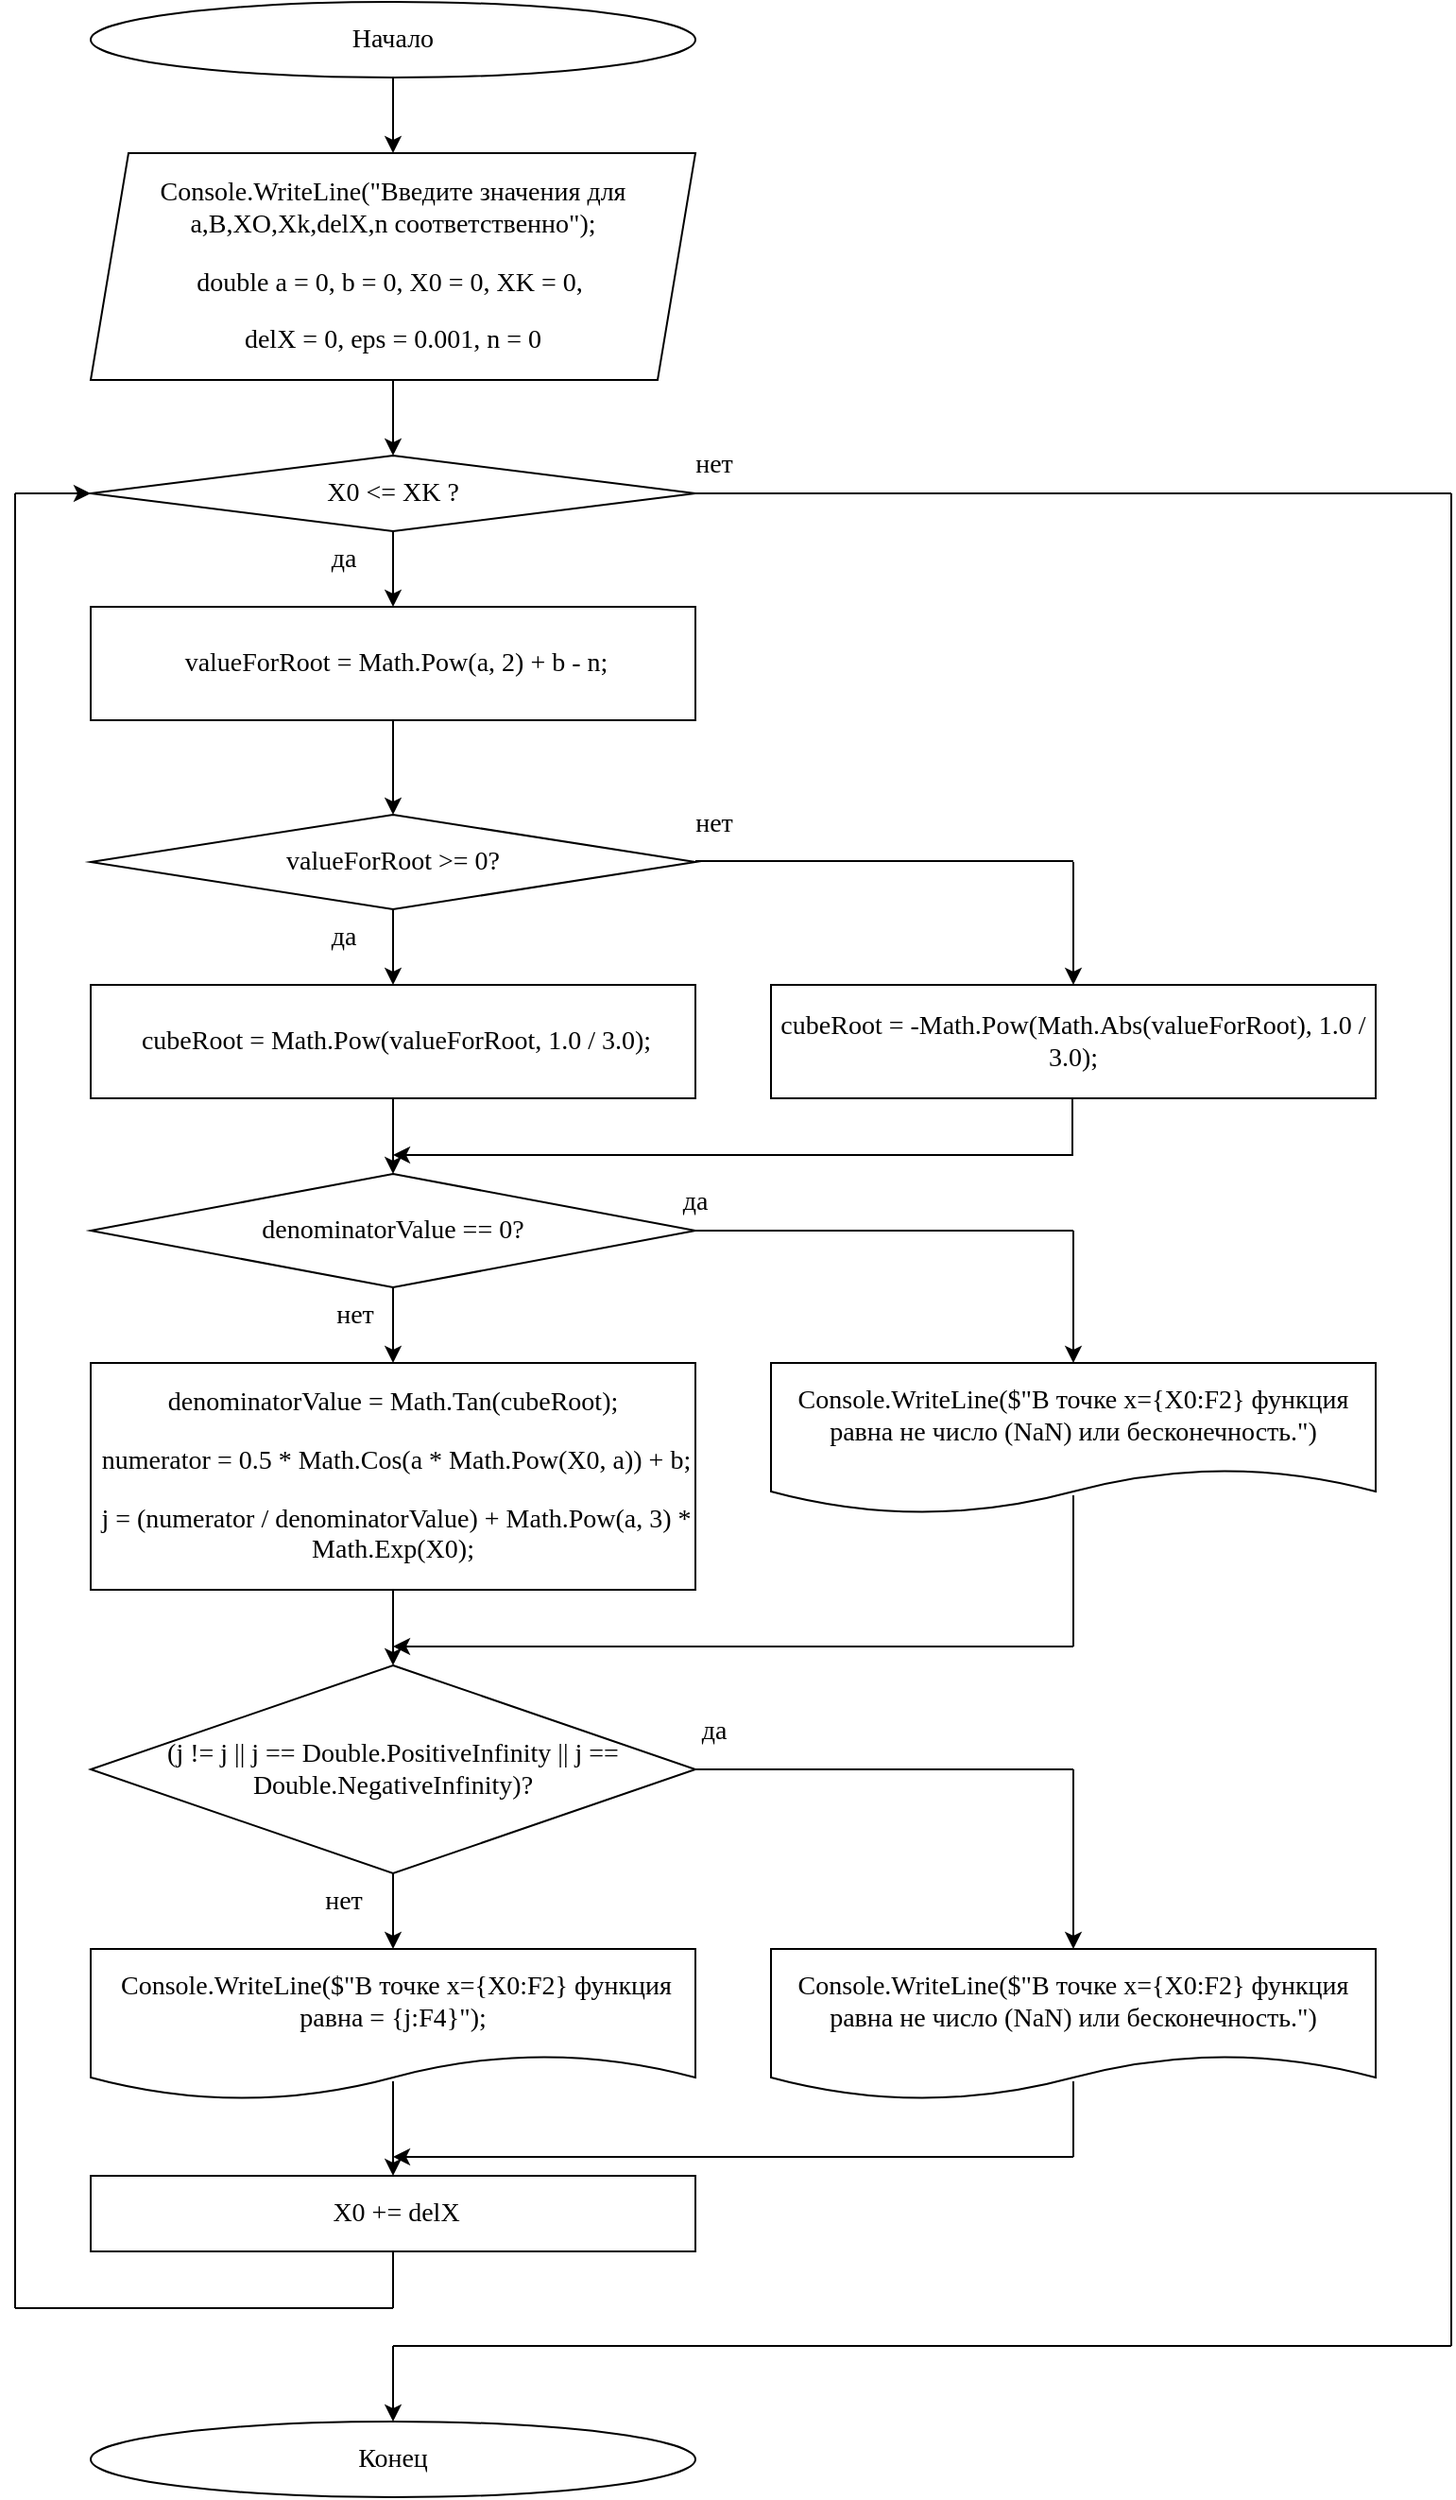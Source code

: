<mxfile version="26.1.0">
  <diagram name="Страница — 1" id="DdyoLKUv60fv7VQdcR84">
    <mxGraphModel dx="1418" dy="777" grid="1" gridSize="10" guides="1" tooltips="1" connect="1" arrows="1" fold="1" page="1" pageScale="1" pageWidth="827" pageHeight="1169" math="0" shadow="0">
      <root>
        <mxCell id="0" />
        <mxCell id="1" parent="0" />
        <mxCell id="n1xbQwnH4i2rBIVr2vaq-2" value="" style="edgeStyle=orthogonalEdgeStyle;rounded=0;orthogonalLoop=1;jettySize=auto;html=1;fontFamily=Times New Roman;fontSize=14;" edge="1" parent="1" source="bnACumZAh6A-GPEMyJIv-1" target="bnACumZAh6A-GPEMyJIv-15">
          <mxGeometry relative="1" as="geometry" />
        </mxCell>
        <mxCell id="bnACumZAh6A-GPEMyJIv-1" value="Начало" style="ellipse;whiteSpace=wrap;html=1;fontFamily=Times New Roman;fontSize=14;" parent="1" vertex="1">
          <mxGeometry x="280" y="280" width="320" height="40" as="geometry" />
        </mxCell>
        <mxCell id="bnACumZAh6A-GPEMyJIv-15" value="&lt;p class=&quot;MsoNormal&quot;&gt;&lt;span style=&quot;background: rgb(255, 255, 255);&quot;&gt;Console&lt;/span&gt;&lt;span style=&quot;background: rgb(255, 255, 255);&quot;&gt;.WriteLine(&lt;/span&gt;&lt;span style=&quot;background: rgb(255, 255, 255);&quot;&gt;&quot;Введите значения для a,B,XO,Xk,delX,n соответственно&quot;&lt;/span&gt;&lt;span style=&quot;background: rgb(255, 255, 255);&quot;&gt;);&lt;/span&gt;&lt;/p&gt;&lt;p class=&quot;MsoNormal&quot;&gt;&lt;span style=&quot;color: light-dark(rgb(0, 0, 0), rgb(255, 255, 255)); background: rgb(255, 255, 255);&quot;&gt;double&lt;/span&gt;&lt;span style=&quot;color: light-dark(rgb(0, 0, 0), rgb(255, 255, 255)); background: rgb(255, 255, 255);&quot;&gt;&amp;nbsp;a = 0, b = 0, X0 = 0, XK = 0,&amp;nbsp;&lt;/span&gt;&lt;/p&gt;&lt;p class=&quot;MsoNormal&quot;&gt;&lt;span style=&quot;color: light-dark(rgb(0, 0, 0), rgb(255, 255, 255)); background: rgb(255, 255, 255);&quot;&gt;delX = 0, eps = 0.001, n = 0&lt;/span&gt;&lt;/p&gt;" style="shape=parallelogram;perimeter=parallelogramPerimeter;whiteSpace=wrap;html=1;fixedSize=1;fontFamily=Times New Roman;fontSize=14;" parent="1" vertex="1">
          <mxGeometry x="280" y="360" width="320" height="120" as="geometry" />
        </mxCell>
        <mxCell id="3u93coA4F01fra3XvXcx-12" value="" style="edgeStyle=orthogonalEdgeStyle;rounded=0;orthogonalLoop=1;jettySize=auto;html=1;fontFamily=Times New Roman;fontSize=14;" parent="1" source="bnACumZAh6A-GPEMyJIv-21" target="3u93coA4F01fra3XvXcx-2" edge="1">
          <mxGeometry relative="1" as="geometry" />
        </mxCell>
        <mxCell id="bnACumZAh6A-GPEMyJIv-21" value="X0 &amp;lt;= XK ?" style="rhombus;whiteSpace=wrap;html=1;fontFamily=Times New Roman;fontSize=14;" parent="1" vertex="1">
          <mxGeometry x="280" y="520" width="320" height="40" as="geometry" />
        </mxCell>
        <mxCell id="n1xbQwnH4i2rBIVr2vaq-16" value="" style="edgeStyle=orthogonalEdgeStyle;rounded=0;orthogonalLoop=1;jettySize=auto;html=1;fontFamily=Times New Roman;fontSize=14;" edge="1" parent="1" source="bnACumZAh6A-GPEMyJIv-23" target="n1xbQwnH4i2rBIVr2vaq-6">
          <mxGeometry relative="1" as="geometry" />
        </mxCell>
        <mxCell id="bnACumZAh6A-GPEMyJIv-23" value="&lt;p class=&quot;MsoNormal&quot;&gt;&lt;font&gt;&lt;span style=&quot;background-color: rgb(255, 255, 255);&quot;&gt;denominatorValue = Math.Tan(cubeRoot);&lt;/span&gt;&lt;/font&gt;&lt;/p&gt;&lt;p class=&quot;MsoNormal&quot;&gt;&lt;font&gt;&lt;span style=&quot;background-color: rgb(255, 255, 255);&quot;&gt;&amp;nbsp;numerator = 0.5 * Math.Cos(a * Math.Pow(X0, a)) + b;&lt;/span&gt;&lt;/font&gt;&lt;/p&gt;&lt;p class=&quot;MsoNormal&quot;&gt;&lt;font&gt;&lt;span style=&quot;background-color: rgb(255, 255, 255);&quot;&gt;&amp;nbsp;j = (numerator / denominatorValue) + Math.Pow(a, 3) * Math.Exp(X0);&lt;/span&gt;&lt;/font&gt;&lt;/p&gt;" style="rounded=0;whiteSpace=wrap;html=1;fontFamily=Times New Roman;fontSize=14;" parent="1" vertex="1">
          <mxGeometry x="280" y="1000" width="320" height="120" as="geometry" />
        </mxCell>
        <mxCell id="bnACumZAh6A-GPEMyJIv-29" value="&lt;p class=&quot;MsoNormal&quot;&gt;&lt;font&gt;&lt;span style=&quot;background: rgb(255, 255, 255);&quot;&gt;&amp;nbsp;&lt;/span&gt;&lt;span style=&quot;background: rgb(255, 255, 255);&quot;&gt;Console&lt;/span&gt;&lt;span style=&quot;background: rgb(255, 255, 255);&quot;&gt;.WriteLine(&lt;/span&gt;&lt;span style=&quot;background: rgb(255, 255, 255);&quot;&gt;$&quot;В точке x=&lt;/span&gt;&lt;span style=&quot;background: rgb(255, 255, 255);&quot;&gt;{X0:&lt;/span&gt;&lt;span style=&quot;background: rgb(255, 255, 255);&quot;&gt;F2&lt;/span&gt;&lt;span style=&quot;background: rgb(255, 255, 255);&quot;&gt;}&lt;/span&gt;&lt;span style=&quot;background: rgb(255, 255, 255);&quot;&gt;&amp;nbsp;функция равна = &lt;/span&gt;&lt;span style=&quot;background: rgb(255, 255, 255);&quot;&gt;{j:&lt;/span&gt;&lt;span style=&quot;background: rgb(255, 255, 255);&quot;&gt;F4&lt;/span&gt;&lt;span style=&quot;background: rgb(255, 255, 255);&quot;&gt;}&lt;/span&gt;&lt;span style=&quot;background: rgb(255, 255, 255);&quot;&gt;&quot;&lt;/span&gt;&lt;span style=&quot;background: rgb(255, 255, 255);&quot;&gt;);&lt;/span&gt;&lt;/font&gt;&lt;span style=&quot;background: rgb(255, 255, 255);&quot;&gt;&lt;/span&gt;&lt;/p&gt;" style="shape=document;whiteSpace=wrap;html=1;boundedLbl=1;fontFamily=Times New Roman;fontSize=14;" parent="1" vertex="1">
          <mxGeometry x="280" y="1310" width="320" height="80" as="geometry" />
        </mxCell>
        <mxCell id="bnACumZAh6A-GPEMyJIv-33" value="&lt;font&gt;&amp;nbsp;X0 += delX&lt;/font&gt;" style="rounded=0;whiteSpace=wrap;html=1;fontFamily=Times New Roman;fontSize=14;" parent="1" vertex="1">
          <mxGeometry x="280" y="1430" width="320" height="40" as="geometry" />
        </mxCell>
        <mxCell id="bnACumZAh6A-GPEMyJIv-46" value="&lt;font&gt;Конец&lt;/font&gt;" style="ellipse;whiteSpace=wrap;html=1;fontFamily=Times New Roman;fontSize=14;" parent="1" vertex="1">
          <mxGeometry x="280" y="1560" width="320" height="40" as="geometry" />
        </mxCell>
        <mxCell id="3u93coA4F01fra3XvXcx-13" value="" style="edgeStyle=orthogonalEdgeStyle;rounded=0;orthogonalLoop=1;jettySize=auto;html=1;fontFamily=Times New Roman;fontSize=14;" parent="1" source="3u93coA4F01fra3XvXcx-2" target="3u93coA4F01fra3XvXcx-3" edge="1">
          <mxGeometry relative="1" as="geometry" />
        </mxCell>
        <mxCell id="3u93coA4F01fra3XvXcx-2" value="&lt;div&gt;&amp;nbsp;valueForRoot = Math.Pow(a, 2) + b - n;&lt;/div&gt;" style="rounded=0;whiteSpace=wrap;html=1;fontFamily=Times New Roman;fontSize=14;" parent="1" vertex="1">
          <mxGeometry x="280" y="600" width="320" height="60" as="geometry" />
        </mxCell>
        <mxCell id="3u93coA4F01fra3XvXcx-14" value="" style="edgeStyle=orthogonalEdgeStyle;rounded=0;orthogonalLoop=1;jettySize=auto;html=1;fontFamily=Times New Roman;fontSize=14;" parent="1" source="3u93coA4F01fra3XvXcx-3" target="3u93coA4F01fra3XvXcx-4" edge="1">
          <mxGeometry relative="1" as="geometry" />
        </mxCell>
        <mxCell id="3u93coA4F01fra3XvXcx-3" value="valueForRoot &amp;gt;= 0?" style="rhombus;whiteSpace=wrap;html=1;fontFamily=Times New Roman;fontSize=14;" parent="1" vertex="1">
          <mxGeometry x="280" y="710" width="320" height="50" as="geometry" />
        </mxCell>
        <mxCell id="n1xbQwnH4i2rBIVr2vaq-11" value="" style="edgeStyle=orthogonalEdgeStyle;rounded=0;orthogonalLoop=1;jettySize=auto;html=1;fontFamily=Times New Roman;fontSize=14;" edge="1" parent="1" source="3u93coA4F01fra3XvXcx-4" target="n1xbQwnH4i2rBIVr2vaq-9">
          <mxGeometry relative="1" as="geometry" />
        </mxCell>
        <mxCell id="3u93coA4F01fra3XvXcx-4" value="&amp;nbsp;cubeRoot = Math.Pow(valueForRoot, 1.0 / 3.0);" style="rounded=0;whiteSpace=wrap;html=1;fontFamily=Times New Roman;fontSize=14;" parent="1" vertex="1">
          <mxGeometry x="280" y="800" width="320" height="60" as="geometry" />
        </mxCell>
        <mxCell id="3u93coA4F01fra3XvXcx-5" value="" style="endArrow=none;html=1;rounded=0;fontFamily=Times New Roman;fontSize=14;" parent="1" edge="1">
          <mxGeometry width="50" height="50" relative="1" as="geometry">
            <mxPoint x="600" y="734.5" as="sourcePoint" />
            <mxPoint x="800" y="734.5" as="targetPoint" />
            <Array as="points">
              <mxPoint x="700" y="734.5" />
            </Array>
          </mxGeometry>
        </mxCell>
        <mxCell id="3u93coA4F01fra3XvXcx-6" value="cubeRoot = -Math.Pow(Math.Abs(valueForRoot), 1.0 / 3.0);" style="rounded=0;whiteSpace=wrap;html=1;fontFamily=Times New Roman;fontSize=14;" parent="1" vertex="1">
          <mxGeometry x="640" y="800" width="320" height="60" as="geometry" />
        </mxCell>
        <mxCell id="3u93coA4F01fra3XvXcx-8" value="" style="endArrow=none;html=1;rounded=0;fontFamily=Times New Roman;fontSize=14;" parent="1" edge="1">
          <mxGeometry width="50" height="50" relative="1" as="geometry">
            <mxPoint x="799.5" y="890" as="sourcePoint" />
            <mxPoint x="799.5" y="860" as="targetPoint" />
          </mxGeometry>
        </mxCell>
        <mxCell id="3u93coA4F01fra3XvXcx-15" value="" style="endArrow=classic;html=1;rounded=0;entryX=0.5;entryY=0;entryDx=0;entryDy=0;fontFamily=Times New Roman;fontSize=14;" parent="1" target="3u93coA4F01fra3XvXcx-6" edge="1">
          <mxGeometry width="50" height="50" relative="1" as="geometry">
            <mxPoint x="800" y="735" as="sourcePoint" />
            <mxPoint x="850" y="685" as="targetPoint" />
          </mxGeometry>
        </mxCell>
        <mxCell id="3u93coA4F01fra3XvXcx-22" value="" style="endArrow=classic;html=1;rounded=0;entryX=0;entryY=0.5;entryDx=0;entryDy=0;fontFamily=Times New Roman;fontSize=14;" parent="1" target="bnACumZAh6A-GPEMyJIv-21" edge="1">
          <mxGeometry width="50" height="50" relative="1" as="geometry">
            <mxPoint x="240" y="540" as="sourcePoint" />
            <mxPoint x="290" y="490" as="targetPoint" />
          </mxGeometry>
        </mxCell>
        <mxCell id="3u93coA4F01fra3XvXcx-29" value="&lt;font&gt;нет&lt;/font&gt;" style="text;html=1;align=center;verticalAlign=middle;whiteSpace=wrap;rounded=0;fontFamily=Times New Roman;fontSize=14;" parent="1" vertex="1">
          <mxGeometry x="580" y="510" width="60" height="30" as="geometry" />
        </mxCell>
        <mxCell id="3u93coA4F01fra3XvXcx-30" value="&lt;font&gt;да&lt;/font&gt;" style="text;html=1;align=center;verticalAlign=middle;whiteSpace=wrap;rounded=0;fontFamily=Times New Roman;fontSize=14;" parent="1" vertex="1">
          <mxGeometry x="384" y="560" width="60" height="30" as="geometry" />
        </mxCell>
        <mxCell id="3u93coA4F01fra3XvXcx-31" value="&lt;font&gt;нет&lt;/font&gt;" style="text;html=1;align=center;verticalAlign=middle;whiteSpace=wrap;rounded=0;fontFamily=Times New Roman;fontSize=14;" parent="1" vertex="1">
          <mxGeometry x="580" y="700" width="60" height="30" as="geometry" />
        </mxCell>
        <mxCell id="3u93coA4F01fra3XvXcx-32" value="&lt;font&gt;да&lt;/font&gt;" style="text;html=1;align=center;verticalAlign=middle;whiteSpace=wrap;rounded=0;fontFamily=Times New Roman;fontSize=14;" parent="1" vertex="1">
          <mxGeometry x="384" y="760" width="60" height="30" as="geometry" />
        </mxCell>
        <mxCell id="n1xbQwnH4i2rBIVr2vaq-4" value="" style="endArrow=classic;html=1;rounded=0;entryX=0.5;entryY=0;entryDx=0;entryDy=0;fontFamily=Times New Roman;fontSize=14;" edge="1" parent="1" target="bnACumZAh6A-GPEMyJIv-21">
          <mxGeometry width="50" height="50" relative="1" as="geometry">
            <mxPoint x="440" y="480" as="sourcePoint" />
            <mxPoint x="490" y="430" as="targetPoint" />
          </mxGeometry>
        </mxCell>
        <mxCell id="n1xbQwnH4i2rBIVr2vaq-17" value="" style="edgeStyle=orthogonalEdgeStyle;rounded=0;orthogonalLoop=1;jettySize=auto;html=1;fontFamily=Times New Roman;fontSize=14;" edge="1" parent="1" source="n1xbQwnH4i2rBIVr2vaq-6" target="bnACumZAh6A-GPEMyJIv-29">
          <mxGeometry relative="1" as="geometry" />
        </mxCell>
        <mxCell id="n1xbQwnH4i2rBIVr2vaq-6" value="(j != j || j == Double.PositiveInfinity || j == Double.NegativeInfinity)?" style="rhombus;whiteSpace=wrap;html=1;fontFamily=Times New Roman;fontSize=14;" vertex="1" parent="1">
          <mxGeometry x="280" y="1160" width="320" height="110" as="geometry" />
        </mxCell>
        <mxCell id="n1xbQwnH4i2rBIVr2vaq-8" value="&lt;p class=&quot;MsoNormal&quot;&gt;&lt;span style=&quot;background-color: rgb(255, 255, 255);&quot;&gt;Console.WriteLine($&quot;В точке x={X0:F2} функция равна не число (NaN) или бесконечность.&quot;)&lt;/span&gt;&lt;/p&gt;" style="shape=document;whiteSpace=wrap;html=1;boundedLbl=1;fontFamily=Times New Roman;fontSize=14;" vertex="1" parent="1">
          <mxGeometry x="640" y="1310" width="320" height="80" as="geometry" />
        </mxCell>
        <mxCell id="n1xbQwnH4i2rBIVr2vaq-13" value="" style="edgeStyle=orthogonalEdgeStyle;rounded=0;orthogonalLoop=1;jettySize=auto;html=1;fontFamily=Times New Roman;fontSize=14;" edge="1" parent="1" source="n1xbQwnH4i2rBIVr2vaq-9" target="bnACumZAh6A-GPEMyJIv-23">
          <mxGeometry relative="1" as="geometry" />
        </mxCell>
        <mxCell id="n1xbQwnH4i2rBIVr2vaq-9" value="denominatorValue == 0?" style="rhombus;whiteSpace=wrap;html=1;fontFamily=Times New Roman;fontSize=14;" vertex="1" parent="1">
          <mxGeometry x="280" y="900" width="320" height="60" as="geometry" />
        </mxCell>
        <mxCell id="n1xbQwnH4i2rBIVr2vaq-10" value="&lt;p class=&quot;MsoNormal&quot;&gt;&lt;span style=&quot;background-color: rgb(255, 255, 255);&quot;&gt;Console.WriteLine($&quot;В точке x={X0:F2} функция равна не число (NaN) или бесконечность.&quot;)&lt;/span&gt;&lt;/p&gt;" style="shape=document;whiteSpace=wrap;html=1;boundedLbl=1;fontFamily=Times New Roman;fontSize=14;" vertex="1" parent="1">
          <mxGeometry x="640" y="1000" width="320" height="80" as="geometry" />
        </mxCell>
        <mxCell id="n1xbQwnH4i2rBIVr2vaq-12" value="" style="endArrow=classic;html=1;rounded=0;fontFamily=Times New Roman;fontSize=14;" edge="1" parent="1">
          <mxGeometry width="50" height="50" relative="1" as="geometry">
            <mxPoint x="800" y="890" as="sourcePoint" />
            <mxPoint x="440" y="890" as="targetPoint" />
          </mxGeometry>
        </mxCell>
        <mxCell id="n1xbQwnH4i2rBIVr2vaq-14" value="" style="endArrow=none;html=1;rounded=0;fontFamily=Times New Roman;fontSize=14;" edge="1" parent="1">
          <mxGeometry width="50" height="50" relative="1" as="geometry">
            <mxPoint x="600" y="930" as="sourcePoint" />
            <mxPoint x="800" y="930" as="targetPoint" />
          </mxGeometry>
        </mxCell>
        <mxCell id="n1xbQwnH4i2rBIVr2vaq-15" value="" style="endArrow=classic;html=1;rounded=0;fontFamily=Times New Roman;fontSize=14;" edge="1" parent="1" target="n1xbQwnH4i2rBIVr2vaq-10">
          <mxGeometry width="50" height="50" relative="1" as="geometry">
            <mxPoint x="800" y="930" as="sourcePoint" />
            <mxPoint x="850" y="880" as="targetPoint" />
          </mxGeometry>
        </mxCell>
        <mxCell id="n1xbQwnH4i2rBIVr2vaq-18" value="" style="endArrow=none;html=1;rounded=0;fontFamily=Times New Roman;fontSize=14;" edge="1" parent="1">
          <mxGeometry width="50" height="50" relative="1" as="geometry">
            <mxPoint x="600" y="1215" as="sourcePoint" />
            <mxPoint x="800" y="1215" as="targetPoint" />
          </mxGeometry>
        </mxCell>
        <mxCell id="n1xbQwnH4i2rBIVr2vaq-19" value="" style="endArrow=classic;html=1;rounded=0;entryX=0.5;entryY=0;entryDx=0;entryDy=0;fontFamily=Times New Roman;fontSize=14;" edge="1" parent="1" target="n1xbQwnH4i2rBIVr2vaq-8">
          <mxGeometry width="50" height="50" relative="1" as="geometry">
            <mxPoint x="800" y="1215" as="sourcePoint" />
            <mxPoint x="850" y="1165" as="targetPoint" />
          </mxGeometry>
        </mxCell>
        <mxCell id="n1xbQwnH4i2rBIVr2vaq-21" value="" style="endArrow=classic;html=1;rounded=0;entryX=0.5;entryY=0;entryDx=0;entryDy=0;fontFamily=Times New Roman;fontSize=14;" edge="1" parent="1" target="bnACumZAh6A-GPEMyJIv-33">
          <mxGeometry width="50" height="50" relative="1" as="geometry">
            <mxPoint x="440" y="1380" as="sourcePoint" />
            <mxPoint x="490" y="1330" as="targetPoint" />
          </mxGeometry>
        </mxCell>
        <mxCell id="n1xbQwnH4i2rBIVr2vaq-22" value="" style="endArrow=none;html=1;rounded=0;fontFamily=Times New Roman;fontSize=14;" edge="1" parent="1">
          <mxGeometry width="50" height="50" relative="1" as="geometry">
            <mxPoint x="800" y="1420" as="sourcePoint" />
            <mxPoint x="800" y="1380" as="targetPoint" />
          </mxGeometry>
        </mxCell>
        <mxCell id="n1xbQwnH4i2rBIVr2vaq-23" value="" style="endArrow=classic;html=1;rounded=0;fontFamily=Times New Roman;fontSize=14;" edge="1" parent="1">
          <mxGeometry width="50" height="50" relative="1" as="geometry">
            <mxPoint x="800" y="1420" as="sourcePoint" />
            <mxPoint x="440" y="1420" as="targetPoint" />
          </mxGeometry>
        </mxCell>
        <mxCell id="n1xbQwnH4i2rBIVr2vaq-24" value="" style="endArrow=none;html=1;rounded=0;fontFamily=Times New Roman;fontSize=14;" edge="1" parent="1">
          <mxGeometry width="50" height="50" relative="1" as="geometry">
            <mxPoint x="800" y="1150" as="sourcePoint" />
            <mxPoint x="800" y="1070" as="targetPoint" />
          </mxGeometry>
        </mxCell>
        <mxCell id="n1xbQwnH4i2rBIVr2vaq-25" value="" style="endArrow=classic;html=1;rounded=0;fontFamily=Times New Roman;fontSize=14;" edge="1" parent="1">
          <mxGeometry width="50" height="50" relative="1" as="geometry">
            <mxPoint x="800" y="1150" as="sourcePoint" />
            <mxPoint x="440" y="1150" as="targetPoint" />
          </mxGeometry>
        </mxCell>
        <mxCell id="n1xbQwnH4i2rBIVr2vaq-26" value="да" style="text;html=1;align=center;verticalAlign=middle;whiteSpace=wrap;rounded=0;fontFamily=Times New Roman;fontSize=14;" vertex="1" parent="1">
          <mxGeometry x="570" y="900" width="60" height="30" as="geometry" />
        </mxCell>
        <mxCell id="n1xbQwnH4i2rBIVr2vaq-27" value="нет" style="text;html=1;align=center;verticalAlign=middle;whiteSpace=wrap;rounded=0;fontFamily=Times New Roman;fontSize=14;" vertex="1" parent="1">
          <mxGeometry x="390" y="960" width="60" height="30" as="geometry" />
        </mxCell>
        <mxCell id="n1xbQwnH4i2rBIVr2vaq-28" value="да" style="text;html=1;align=center;verticalAlign=middle;whiteSpace=wrap;rounded=0;fontFamily=Times New Roman;fontSize=14;" vertex="1" parent="1">
          <mxGeometry x="580" y="1180" width="60" height="30" as="geometry" />
        </mxCell>
        <mxCell id="n1xbQwnH4i2rBIVr2vaq-29" value="нет" style="text;html=1;align=center;verticalAlign=middle;whiteSpace=wrap;rounded=0;fontFamily=Times New Roman;fontSize=14;" vertex="1" parent="1">
          <mxGeometry x="384" y="1270" width="60" height="30" as="geometry" />
        </mxCell>
        <mxCell id="n1xbQwnH4i2rBIVr2vaq-31" value="" style="endArrow=none;html=1;rounded=0;fontFamily=Times New Roman;fontSize=14;" edge="1" parent="1">
          <mxGeometry width="50" height="50" relative="1" as="geometry">
            <mxPoint x="240" y="1500" as="sourcePoint" />
            <mxPoint x="440" y="1500" as="targetPoint" />
          </mxGeometry>
        </mxCell>
        <mxCell id="n1xbQwnH4i2rBIVr2vaq-32" value="" style="endArrow=none;html=1;rounded=0;fontFamily=Times New Roman;fontSize=14;" edge="1" parent="1">
          <mxGeometry width="50" height="50" relative="1" as="geometry">
            <mxPoint x="240" y="1500" as="sourcePoint" />
            <mxPoint x="240" y="540" as="targetPoint" />
          </mxGeometry>
        </mxCell>
        <mxCell id="n1xbQwnH4i2rBIVr2vaq-33" value="" style="endArrow=none;html=1;rounded=0;fontFamily=Times New Roman;fontSize=14;" edge="1" parent="1">
          <mxGeometry width="50" height="50" relative="1" as="geometry">
            <mxPoint x="600" y="540" as="sourcePoint" />
            <mxPoint x="1000" y="540" as="targetPoint" />
          </mxGeometry>
        </mxCell>
        <mxCell id="n1xbQwnH4i2rBIVr2vaq-34" value="" style="endArrow=none;html=1;rounded=0;fontFamily=Times New Roman;fontSize=14;" edge="1" parent="1">
          <mxGeometry width="50" height="50" relative="1" as="geometry">
            <mxPoint x="1000" y="1520" as="sourcePoint" />
            <mxPoint x="1000" y="540" as="targetPoint" />
          </mxGeometry>
        </mxCell>
        <mxCell id="n1xbQwnH4i2rBIVr2vaq-35" value="" style="endArrow=none;html=1;rounded=0;fontFamily=Times New Roman;fontSize=14;" edge="1" parent="1">
          <mxGeometry width="50" height="50" relative="1" as="geometry">
            <mxPoint x="440" y="1520" as="sourcePoint" />
            <mxPoint x="1000" y="1520" as="targetPoint" />
          </mxGeometry>
        </mxCell>
        <mxCell id="n1xbQwnH4i2rBIVr2vaq-37" value="" style="endArrow=none;html=1;rounded=0;fontFamily=Times New Roman;fontSize=14;" edge="1" parent="1">
          <mxGeometry width="50" height="50" relative="1" as="geometry">
            <mxPoint x="440" y="1500" as="sourcePoint" />
            <mxPoint x="440" y="1470" as="targetPoint" />
          </mxGeometry>
        </mxCell>
        <mxCell id="n1xbQwnH4i2rBIVr2vaq-38" value="" style="endArrow=classic;html=1;rounded=0;entryX=0.5;entryY=0;entryDx=0;entryDy=0;fontFamily=Times New Roman;fontSize=14;" edge="1" parent="1" target="bnACumZAh6A-GPEMyJIv-46">
          <mxGeometry width="50" height="50" relative="1" as="geometry">
            <mxPoint x="440" y="1520" as="sourcePoint" />
            <mxPoint x="490" y="1470" as="targetPoint" />
          </mxGeometry>
        </mxCell>
      </root>
    </mxGraphModel>
  </diagram>
</mxfile>
